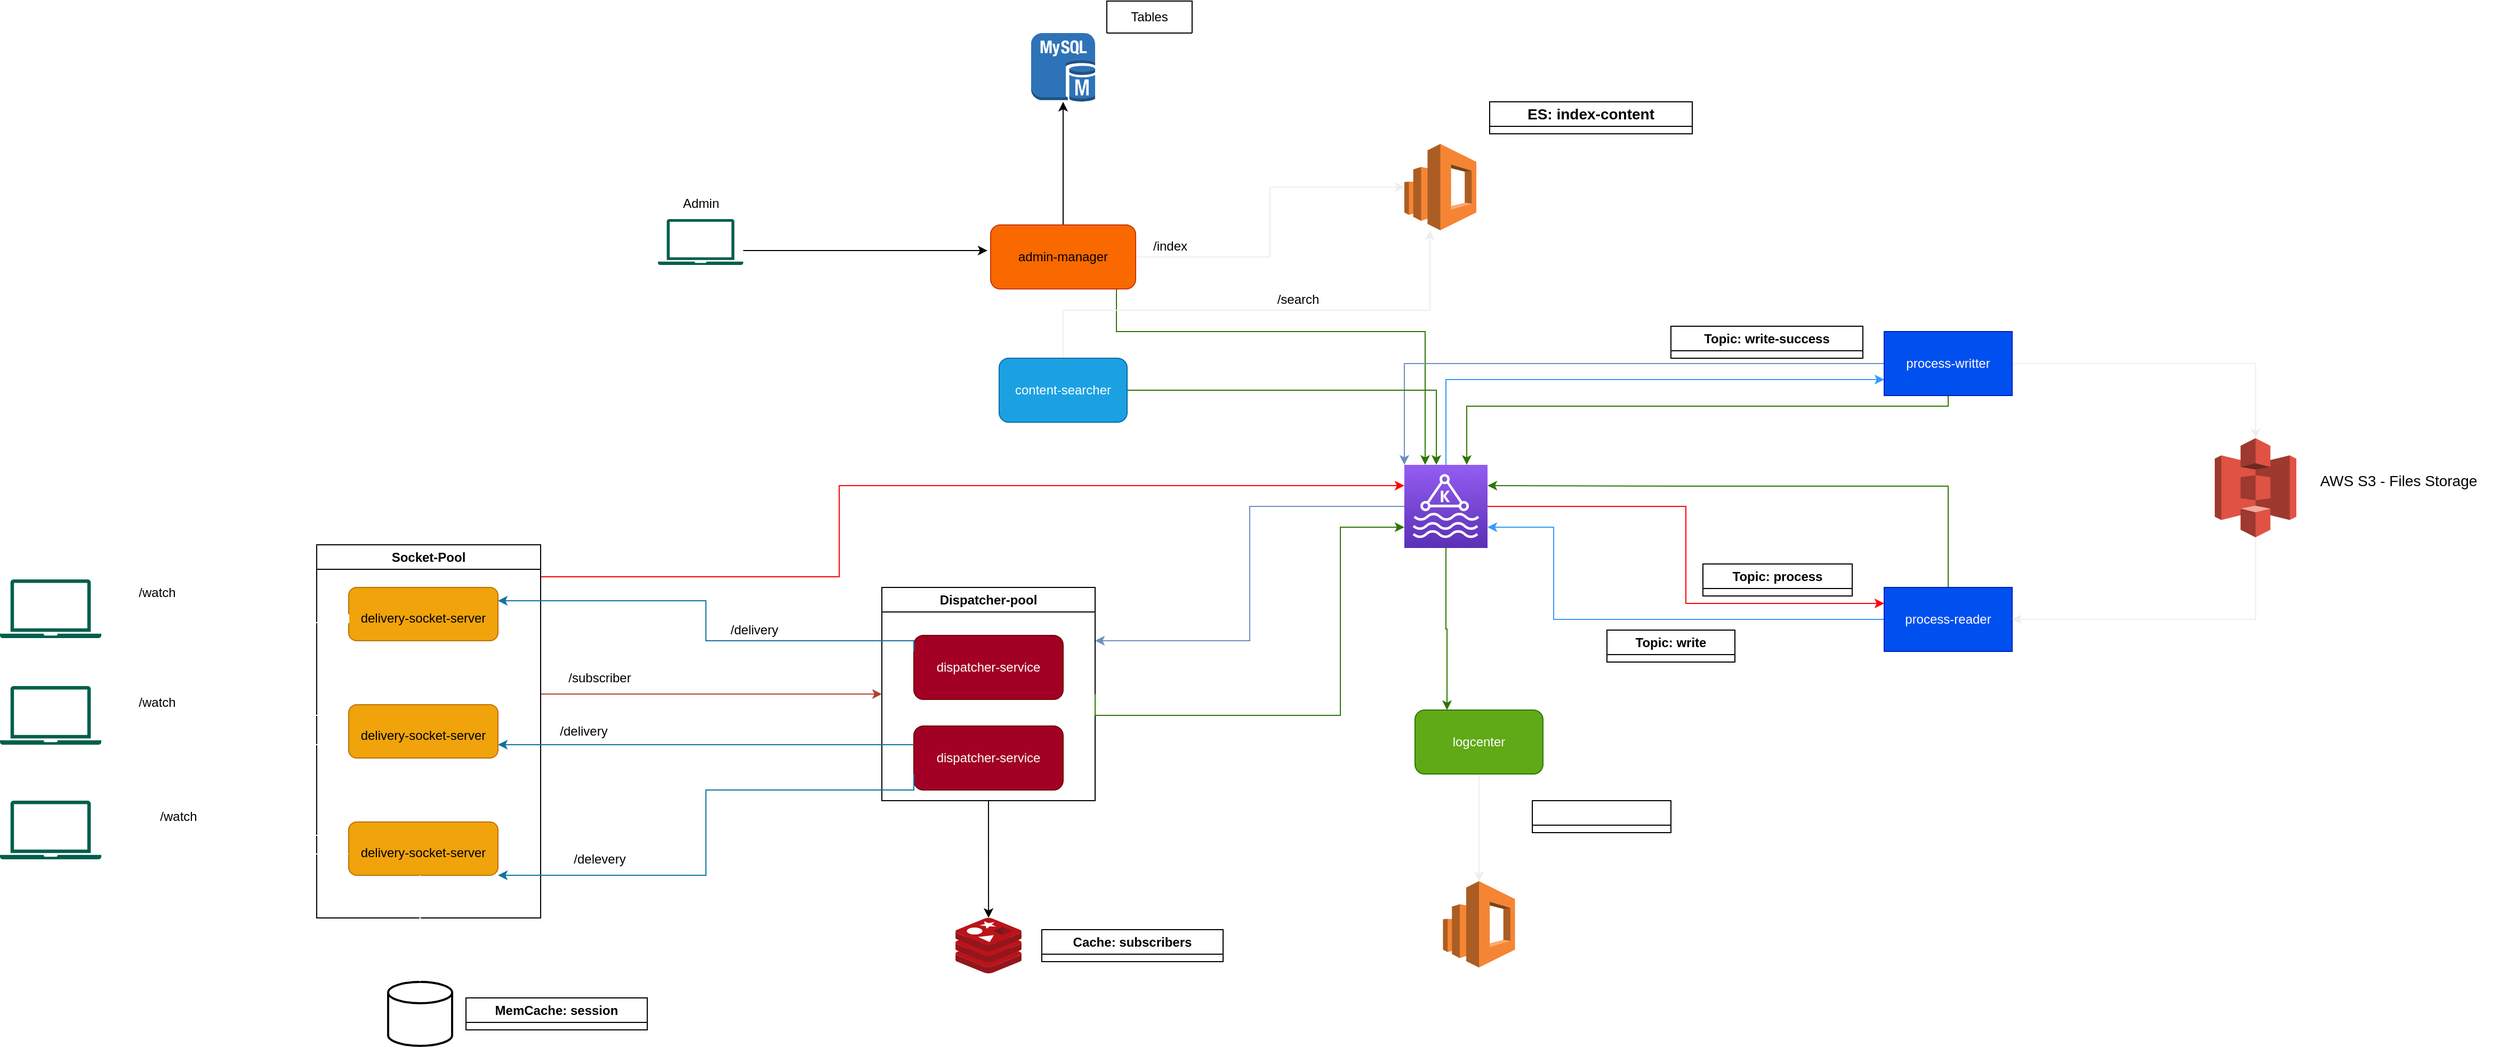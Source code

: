 <mxfile version="20.8.21" type="device"><diagram id="gIZuW7dr3Z7T1z9dhC2o" name="Page-1"><mxGraphModel dx="2261" dy="1891" grid="1" gridSize="10" guides="1" tooltips="1" connect="1" arrows="1" fold="1" page="1" pageScale="1" pageWidth="827" pageHeight="1169" math="0" shadow="0"><root><mxCell id="0"/><mxCell id="1" parent="0"/><mxCell id="NoYYpQr0NRRrDlHGomx--35" style="edgeStyle=orthogonalEdgeStyle;rounded=0;orthogonalLoop=1;jettySize=auto;html=1;entryX=0;entryY=0.25;entryDx=0;entryDy=0;strokeColor=#FF0000;" parent="1" source="NoYYpQr0NRRrDlHGomx--1" target="NoYYpQr0NRRrDlHGomx--3" edge="1"><mxGeometry relative="1" as="geometry"/></mxCell><mxCell id="NoYYpQr0NRRrDlHGomx--39" style="edgeStyle=orthogonalEdgeStyle;rounded=0;orthogonalLoop=1;jettySize=auto;html=1;entryX=0;entryY=0.75;entryDx=0;entryDy=0;strokeColor=#3399FF;" parent="1" source="NoYYpQr0NRRrDlHGomx--1" target="NoYYpQr0NRRrDlHGomx--9" edge="1"><mxGeometry relative="1" as="geometry"><Array as="points"><mxPoint x="549" y="215"/></Array></mxGeometry></mxCell><mxCell id="NoYYpQr0NRRrDlHGomx--82" style="edgeStyle=orthogonalEdgeStyle;rounded=0;orthogonalLoop=1;jettySize=auto;html=1;entryX=0.25;entryY=0;entryDx=0;entryDy=0;strokeColor=#2D7600;fontSize=12;fontColor=#000000;fillColor=#60a917;" parent="1" source="NoYYpQr0NRRrDlHGomx--1" target="NoYYpQr0NRRrDlHGomx--81" edge="1"><mxGeometry relative="1" as="geometry"/></mxCell><mxCell id="OT67JpO71_kpnPECl025-79" style="edgeStyle=orthogonalEdgeStyle;rounded=0;orthogonalLoop=1;jettySize=auto;html=1;entryX=1;entryY=0.25;entryDx=0;entryDy=0;strokeColor=#6C8EBF;fontSize=12;" edge="1" parent="1" source="NoYYpQr0NRRrDlHGomx--1" target="OT67JpO71_kpnPECl025-19"><mxGeometry relative="1" as="geometry"/></mxCell><mxCell id="NoYYpQr0NRRrDlHGomx--1" value="" style="sketch=0;points=[[0,0,0],[0.25,0,0],[0.5,0,0],[0.75,0,0],[1,0,0],[0,1,0],[0.25,1,0],[0.5,1,0],[0.75,1,0],[1,1,0],[0,0.25,0],[0,0.5,0],[0,0.75,0],[1,0.25,0],[1,0.5,0],[1,0.75,0]];outlineConnect=0;fontColor=#232F3E;gradientColor=#945DF2;gradientDirection=north;fillColor=#5A30B5;strokeColor=#ffffff;dashed=0;verticalLabelPosition=bottom;verticalAlign=top;align=center;html=1;fontSize=12;fontStyle=0;aspect=fixed;shape=mxgraph.aws4.resourceIcon;resIcon=mxgraph.aws4.managed_streaming_for_kafka;" parent="1" vertex="1"><mxGeometry x="510" y="295" width="78" height="78" as="geometry"/></mxCell><mxCell id="NoYYpQr0NRRrDlHGomx--30" value="" style="edgeStyle=orthogonalEdgeStyle;rounded=0;orthogonalLoop=1;jettySize=auto;html=1;" parent="1" source="NoYYpQr0NRRrDlHGomx--2" target="NoYYpQr0NRRrDlHGomx--12" edge="1"><mxGeometry relative="1" as="geometry"/></mxCell><mxCell id="NoYYpQr0NRRrDlHGomx--47" style="edgeStyle=orthogonalEdgeStyle;rounded=0;orthogonalLoop=1;jettySize=auto;html=1;entryX=0;entryY=0.5;entryDx=0;entryDy=0;entryPerimeter=0;strokeColor=#eeeeec;" parent="1" source="NoYYpQr0NRRrDlHGomx--2" target="NoYYpQr0NRRrDlHGomx--29" edge="1"><mxGeometry relative="1" as="geometry"/></mxCell><mxCell id="NoYYpQr0NRRrDlHGomx--92" style="edgeStyle=orthogonalEdgeStyle;rounded=0;orthogonalLoop=1;jettySize=auto;html=1;entryX=0.25;entryY=0;entryDx=0;entryDy=0;entryPerimeter=0;strokeColor=#2D7600;fontSize=12;fontColor=#FFFFFF;fillColor=#60a917;" parent="1" source="NoYYpQr0NRRrDlHGomx--2" target="NoYYpQr0NRRrDlHGomx--1" edge="1"><mxGeometry relative="1" as="geometry"><Array as="points"><mxPoint x="240" y="170"/><mxPoint x="530" y="170"/></Array></mxGeometry></mxCell><mxCell id="NoYYpQr0NRRrDlHGomx--2" value="admin-manager" style="rounded=1;whiteSpace=wrap;html=1;fillColor=#fa6800;strokeColor=#C73500;fontColor=#000000;" parent="1" vertex="1"><mxGeometry x="122" y="70" width="136" height="60" as="geometry"/></mxCell><mxCell id="NoYYpQr0NRRrDlHGomx--38" style="edgeStyle=orthogonalEdgeStyle;rounded=0;orthogonalLoop=1;jettySize=auto;html=1;entryX=1;entryY=0.75;entryDx=0;entryDy=0;entryPerimeter=0;strokeColor=#3399FF;" parent="1" source="NoYYpQr0NRRrDlHGomx--3" target="NoYYpQr0NRRrDlHGomx--1" edge="1"><mxGeometry relative="1" as="geometry"><Array as="points"><mxPoint x="650" y="440"/><mxPoint x="650" y="354"/></Array></mxGeometry></mxCell><mxCell id="NoYYpQr0NRRrDlHGomx--83" style="edgeStyle=orthogonalEdgeStyle;rounded=0;orthogonalLoop=1;jettySize=auto;html=1;entryX=1;entryY=0.25;entryDx=0;entryDy=0;entryPerimeter=0;strokeColor=#2D7600;fontSize=12;fontColor=#000000;fillColor=#60a917;" parent="1" source="NoYYpQr0NRRrDlHGomx--3" target="NoYYpQr0NRRrDlHGomx--1" edge="1"><mxGeometry relative="1" as="geometry"><Array as="points"><mxPoint x="1020" y="315"/><mxPoint x="774" y="315"/></Array></mxGeometry></mxCell><mxCell id="NoYYpQr0NRRrDlHGomx--3" value="process-reader" style="rounded=0;whiteSpace=wrap;html=1;fillColor=#0050ef;strokeColor=#001DBC;fontColor=#ffffff;" parent="1" vertex="1"><mxGeometry x="960" y="410" width="120" height="60" as="geometry"/></mxCell><mxCell id="NoYYpQr0NRRrDlHGomx--40" style="edgeStyle=orthogonalEdgeStyle;rounded=0;orthogonalLoop=1;jettySize=auto;html=1;entryX=0;entryY=0;entryDx=0;entryDy=0;entryPerimeter=0;strokeColor=#6C8EBF;fillColor=#dae8fc;gradientColor=#7ea6e0;" parent="1" source="NoYYpQr0NRRrDlHGomx--9" target="NoYYpQr0NRRrDlHGomx--1" edge="1"><mxGeometry relative="1" as="geometry"><Array as="points"><mxPoint x="510" y="200"/></Array></mxGeometry></mxCell><mxCell id="NoYYpQr0NRRrDlHGomx--67" style="edgeStyle=orthogonalEdgeStyle;rounded=0;orthogonalLoop=1;jettySize=auto;html=1;strokeColor=#eeeeec;fontSize=14;" parent="1" source="NoYYpQr0NRRrDlHGomx--9" target="NoYYpQr0NRRrDlHGomx--66" edge="1"><mxGeometry relative="1" as="geometry"/></mxCell><mxCell id="NoYYpQr0NRRrDlHGomx--84" style="edgeStyle=orthogonalEdgeStyle;rounded=0;orthogonalLoop=1;jettySize=auto;html=1;entryX=0.75;entryY=0;entryDx=0;entryDy=0;entryPerimeter=0;strokeColor=#2D7600;fontSize=12;fontColor=#000000;fillColor=#60a917;" parent="1" source="NoYYpQr0NRRrDlHGomx--9" target="NoYYpQr0NRRrDlHGomx--1" edge="1"><mxGeometry relative="1" as="geometry"><Array as="points"><mxPoint x="1020" y="240"/><mxPoint x="569" y="240"/></Array></mxGeometry></mxCell><mxCell id="NoYYpQr0NRRrDlHGomx--9" value="process-writter" style="rounded=0;whiteSpace=wrap;html=1;fillColor=#0050ef;strokeColor=#001DBC;fontColor=#ffffff;" parent="1" vertex="1"><mxGeometry x="960" y="170" width="120" height="60" as="geometry"/></mxCell><mxCell id="NoYYpQr0NRRrDlHGomx--52" style="edgeStyle=orthogonalEdgeStyle;rounded=0;orthogonalLoop=1;jettySize=auto;html=1;strokeColor=#eeeeec;" parent="1" source="NoYYpQr0NRRrDlHGomx--10" target="NoYYpQr0NRRrDlHGomx--29" edge="1"><mxGeometry relative="1" as="geometry"><Array as="points"><mxPoint x="190" y="150"/><mxPoint x="534" y="150"/></Array></mxGeometry></mxCell><mxCell id="NoYYpQr0NRRrDlHGomx--93" style="edgeStyle=orthogonalEdgeStyle;rounded=0;orthogonalLoop=1;jettySize=auto;html=1;strokeColor=#2D7600;fontSize=12;fontColor=#FFFFFF;fillColor=#60a917;" parent="1" source="NoYYpQr0NRRrDlHGomx--10" target="NoYYpQr0NRRrDlHGomx--1" edge="1"><mxGeometry relative="1" as="geometry"><Array as="points"><mxPoint x="540" y="225"/></Array></mxGeometry></mxCell><mxCell id="NoYYpQr0NRRrDlHGomx--10" value="content-searcher" style="rounded=1;whiteSpace=wrap;html=1;fillColor=#1ba1e2;fontColor=#ffffff;strokeColor=#006EAF;" parent="1" vertex="1"><mxGeometry x="130" y="195" width="120" height="60" as="geometry"/></mxCell><mxCell id="NoYYpQr0NRRrDlHGomx--12" value="" style="outlineConnect=0;dashed=0;verticalLabelPosition=bottom;verticalAlign=top;align=center;html=1;shape=mxgraph.aws3.mysql_db_instance;fillColor=#2E73B8;gradientColor=none;" parent="1" vertex="1"><mxGeometry x="160" y="-110" width="60" height="64.5" as="geometry"/></mxCell><mxCell id="NoYYpQr0NRRrDlHGomx--24" value="" style="sketch=0;aspect=fixed;html=1;points=[];align=center;image;fontSize=12;image=img/lib/mscae/Cache_Redis_Product.svg;" parent="1" vertex="1"><mxGeometry x="89.05" y="720" width="61.9" height="52" as="geometry"/></mxCell><mxCell id="NoYYpQr0NRRrDlHGomx--27" style="edgeStyle=orthogonalEdgeStyle;rounded=0;orthogonalLoop=1;jettySize=auto;html=1;entryX=-0.022;entryY=0.4;entryDx=0;entryDy=0;entryPerimeter=0;" parent="1" source="NoYYpQr0NRRrDlHGomx--26" target="NoYYpQr0NRRrDlHGomx--2" edge="1"><mxGeometry relative="1" as="geometry"><Array as="points"><mxPoint x="-30" y="94"/><mxPoint x="-30" y="94"/></Array></mxGeometry></mxCell><mxCell id="NoYYpQr0NRRrDlHGomx--26" value="" style="sketch=0;pointerEvents=1;shadow=0;dashed=0;html=1;strokeColor=none;fillColor=#005F4B;labelPosition=center;verticalLabelPosition=bottom;verticalAlign=top;align=center;outlineConnect=0;shape=mxgraph.veeam2.laptop;" parent="1" vertex="1"><mxGeometry x="-190" y="64.5" width="80" height="43" as="geometry"/></mxCell><mxCell id="NoYYpQr0NRRrDlHGomx--28" value="Admin" style="text;html=1;align=center;verticalAlign=middle;resizable=0;points=[];autosize=1;strokeColor=none;fillColor=none;" parent="1" vertex="1"><mxGeometry x="-180" y="34.5" width="60" height="30" as="geometry"/></mxCell><mxCell id="NoYYpQr0NRRrDlHGomx--29" value="" style="outlineConnect=0;dashed=0;verticalLabelPosition=bottom;verticalAlign=top;align=center;html=1;shape=mxgraph.aws3.elasticsearch_service;fillColor=#F58534;gradientColor=none;" parent="1" vertex="1"><mxGeometry x="510" y="-6" width="67.5" height="81" as="geometry"/></mxCell><mxCell id="NoYYpQr0NRRrDlHGomx--36" value="Topic: process" style="swimlane;whiteSpace=wrap;html=1;" parent="1" vertex="1" collapsed="1"><mxGeometry x="790" y="388" width="140" height="30" as="geometry"><mxRectangle x="1050" y="256" width="240" height="174" as="alternateBounds"/></mxGeometry></mxCell><mxCell id="NoYYpQr0NRRrDlHGomx--64" value="&lt;font style=&quot;font-size: 14px;&quot;&gt;{&lt;br&gt;&amp;nbsp;&amp;nbsp; &quot;user-session&quot;:&quot;{session}&quot;,&lt;br&gt;&amp;nbsp;&amp;nbsp; &quot;user-id&quot;:&quot;{id}&quot;,&lt;br&gt;&amp;nbsp;&amp;nbsp; &quot;connection&quot;:&quot;{connection-parms}&quot;&lt;br&gt;}&lt;/font&gt;" style="text;html=1;strokeColor=none;fillColor=none;spacing=5;spacingTop=-20;whiteSpace=wrap;overflow=hidden;rounded=0;fontSize=14;" parent="NoYYpQr0NRRrDlHGomx--36" vertex="1"><mxGeometry x="30" y="39" width="175" height="121" as="geometry"/></mxCell><mxCell id="NoYYpQr0NRRrDlHGomx--37" value="Topic: write" style="swimlane;whiteSpace=wrap;html=1;" parent="1" vertex="1" collapsed="1"><mxGeometry x="700" y="450" width="120" height="30" as="geometry"><mxRectangle x="700" y="450" width="240" height="230" as="alternateBounds"/></mxGeometry></mxCell><mxCell id="NoYYpQr0NRRrDlHGomx--62" value="{&lt;br&gt;&amp;nbsp;&amp;nbsp; &quot;session&quot;:&quot;{session}&quot;,&lt;br&gt;&amp;nbsp;&amp;nbsp; &quot;movie-id&quot;:&quot;{id}&quot;,&lt;br&gt;&amp;nbsp;&amp;nbsp; &quot;proccess-id&quot;:&quot;{uuid}&quot;,&lt;br&gt;&amp;nbsp;&amp;nbsp; &quot;pkg-id&quot;:&quot;movide-id+{part}&quot;,&lt;br&gt;&amp;nbsp;&amp;nbsp; &quot;pkg-data&quot;:&quot;{Base64ByteArray}&quot;&lt;br&gt;}" style="text;html=1;strokeColor=none;fillColor=none;spacing=5;spacingTop=-20;whiteSpace=wrap;overflow=hidden;rounded=0;fontSize=14;" parent="NoYYpQr0NRRrDlHGomx--37" vertex="1"><mxGeometry x="15.5" y="50" width="202" height="180" as="geometry"/></mxCell><mxCell id="NoYYpQr0NRRrDlHGomx--46" value="Topic: write-success" style="swimlane;whiteSpace=wrap;html=1;" parent="1" vertex="1" collapsed="1"><mxGeometry x="760" y="165" width="180" height="30" as="geometry"><mxRectangle x="620" y="155" width="350" height="230" as="alternateBounds"/></mxGeometry></mxCell><mxCell id="NoYYpQr0NRRrDlHGomx--65" value="{&lt;br&gt;&amp;nbsp;&amp;nbsp; &quot;session&quot;:&quot;{session}&quot;,&lt;br&gt;&amp;nbsp;&amp;nbsp; &quot;movie-id&quot;:&quot;{id}&quot;,&lt;br&gt;&amp;nbsp;&amp;nbsp; &quot;proccess-id&quot;:&quot;{uuid}&quot;,&lt;br&gt;&amp;nbsp;&amp;nbsp; &quot;pkg-id&quot;:&quot;{pkg-id}&quot;,&lt;br&gt;&amp;nbsp;&amp;nbsp; &quot;format&quot;:&quot;video|audio|legenda&quot;,&lt;br&gt;&amp;nbsp;&amp;nbsp; &quot;url&quot;,&lt;br&gt;&amp;nbsp;&amp;nbsp; &quot;{url}&quot;,&lt;br&gt;&amp;nbsp;&amp;nbsp; &quot;extension&quot;:&quot;mp4|mp3&quot;&lt;br&gt;}" style="text;html=1;strokeColor=none;fillColor=none;spacing=5;spacingTop=-20;whiteSpace=wrap;overflow=hidden;rounded=0;fontSize=14;" parent="NoYYpQr0NRRrDlHGomx--46" vertex="1"><mxGeometry x="20" y="55" width="290" height="165" as="geometry"/></mxCell><mxCell id="NoYYpQr0NRRrDlHGomx--48" value="/search" style="text;html=1;align=center;verticalAlign=middle;resizable=0;points=[];autosize=1;strokeColor=none;fillColor=none;" parent="1" vertex="1"><mxGeometry x="375" y="125" width="70" height="30" as="geometry"/></mxCell><mxCell id="NoYYpQr0NRRrDlHGomx--49" value="/index" style="text;html=1;align=center;verticalAlign=middle;resizable=0;points=[];autosize=1;strokeColor=none;fillColor=none;" parent="1" vertex="1"><mxGeometry x="260" y="75" width="60" height="30" as="geometry"/></mxCell><mxCell id="NoYYpQr0NRRrDlHGomx--68" style="edgeStyle=orthogonalEdgeStyle;rounded=0;orthogonalLoop=1;jettySize=auto;html=1;entryX=1;entryY=0.5;entryDx=0;entryDy=0;strokeColor=#eeeeec;fontSize=14;" parent="1" source="NoYYpQr0NRRrDlHGomx--66" target="NoYYpQr0NRRrDlHGomx--3" edge="1"><mxGeometry relative="1" as="geometry"><Array as="points"><mxPoint x="1308" y="440"/></Array></mxGeometry></mxCell><mxCell id="NoYYpQr0NRRrDlHGomx--66" value="" style="outlineConnect=0;dashed=0;verticalLabelPosition=bottom;verticalAlign=top;align=center;html=1;shape=mxgraph.aws3.s3;fillColor=#E05243;gradientColor=none;fontSize=14;" parent="1" vertex="1"><mxGeometry x="1270" y="270" width="76.5" height="93" as="geometry"/></mxCell><mxCell id="NoYYpQr0NRRrDlHGomx--69" value="AWS S3 - Files Storage" style="text;html=1;align=center;verticalAlign=middle;resizable=0;points=[];autosize=1;strokeColor=none;fillColor=none;fontSize=14;" parent="1" vertex="1"><mxGeometry x="1346.5" y="295" width="190" height="30" as="geometry"/></mxCell><mxCell id="NoYYpQr0NRRrDlHGomx--72" value="ES: index-content" style="swimlane;whiteSpace=wrap;html=1;fontSize=14;" parent="1" vertex="1" collapsed="1"><mxGeometry x="590" y="-45.5" width="190" height="30" as="geometry"><mxRectangle x="580" y="-70" width="250" height="210" as="alternateBounds"/></mxGeometry></mxCell><mxCell id="NoYYpQr0NRRrDlHGomx--73" value="&lt;font style=&quot;font-size: 12px;&quot;&gt;{&lt;br&gt;&amp;nbsp;&amp;nbsp; &quot;format&quot;:&quot;{format}&quot;,&lt;br&gt;&amp;nbsp;&amp;nbsp; &quot;content-name&quot;:&quot;{content-name}&quot;,&lt;br&gt;&amp;nbsp;&amp;nbsp; &quot;id&quot;:&quot;{id}&quot;,&lt;br&gt;&amp;nbsp;&amp;nbsp; &quot;category&quot;:&quot;drama|terror|adventure|etc&quot;,&lt;br&gt;&amp;nbsp;&amp;nbsp; &quot;director-name&quot;:&quot;{name}&quot;,&lt;br&gt;&amp;nbsp;&amp;nbsp; &quot;sinopse&quot;:&quot;{sinopse}&quot;,&lt;br&gt;&amp;nbsp;&amp;nbsp; &quot;created&quot;:&quot;{timestamp}&quot;,&lt;br&gt;&amp;nbsp;&amp;nbsp; &quot;update&quot;:&quot;{timestamp}&quot;&lt;br&gt;}&lt;/font&gt;" style="text;html=1;strokeColor=none;fillColor=none;spacing=5;spacingTop=-20;whiteSpace=wrap;overflow=hidden;rounded=0;fontSize=14;" parent="NoYYpQr0NRRrDlHGomx--72" vertex="1"><mxGeometry x="10" y="25" width="230" height="175" as="geometry"/></mxCell><mxCell id="NoYYpQr0NRRrDlHGomx--75" value="Tables" style="swimlane;fontStyle=0;childLayout=stackLayout;horizontal=1;startSize=30;horizontalStack=0;resizeParent=1;resizeParentMax=0;resizeLast=0;collapsible=1;marginBottom=0;whiteSpace=wrap;html=1;fontSize=12;" parent="1" vertex="1" collapsed="1"><mxGeometry x="230.95" y="-140" width="80" height="30" as="geometry"><mxRectangle x="240" y="-165.5" width="160" height="120" as="alternateBounds"/></mxGeometry></mxCell><mxCell id="NoYYpQr0NRRrDlHGomx--76" value="movie" style="text;strokeColor=none;fillColor=none;align=left;verticalAlign=middle;spacingLeft=4;spacingRight=4;overflow=hidden;points=[[0,0.5],[1,0.5]];portConstraint=eastwest;rotatable=0;whiteSpace=wrap;html=1;fontSize=12;" parent="NoYYpQr0NRRrDlHGomx--75" vertex="1"><mxGeometry y="30" width="160" height="30" as="geometry"/></mxCell><mxCell id="NoYYpQr0NRRrDlHGomx--77" value="categorie" style="text;strokeColor=none;fillColor=none;align=left;verticalAlign=middle;spacingLeft=4;spacingRight=4;overflow=hidden;points=[[0,0.5],[1,0.5]];portConstraint=eastwest;rotatable=0;whiteSpace=wrap;html=1;fontSize=12;" parent="NoYYpQr0NRRrDlHGomx--75" vertex="1"><mxGeometry y="60" width="160" height="30" as="geometry"/></mxCell><mxCell id="NoYYpQr0NRRrDlHGomx--78" value="director" style="text;strokeColor=none;fillColor=none;align=left;verticalAlign=middle;spacingLeft=4;spacingRight=4;overflow=hidden;points=[[0,0.5],[1,0.5]];portConstraint=eastwest;rotatable=0;whiteSpace=wrap;html=1;fontSize=12;" parent="NoYYpQr0NRRrDlHGomx--75" vertex="1"><mxGeometry y="90" width="160" height="30" as="geometry"/></mxCell><mxCell id="NoYYpQr0NRRrDlHGomx--87" style="edgeStyle=orthogonalEdgeStyle;rounded=0;orthogonalLoop=1;jettySize=auto;html=1;strokeColor=#eeeeec;fontSize=12;fontColor=#FFFFFF;" parent="1" source="NoYYpQr0NRRrDlHGomx--81" target="NoYYpQr0NRRrDlHGomx--86" edge="1"><mxGeometry relative="1" as="geometry"/></mxCell><mxCell id="NoYYpQr0NRRrDlHGomx--81" value="&lt;font color=&quot;#FFFFFF&quot;&gt;logcenter&lt;/font&gt;" style="rounded=1;whiteSpace=wrap;html=1;fontSize=12;fillColor=#60a917;strokeColor=#2D7600;fontColor=#ffffff;" parent="1" vertex="1"><mxGeometry x="520" y="525" width="120" height="60" as="geometry"/></mxCell><mxCell id="NoYYpQr0NRRrDlHGomx--85" value="&lt;font color=&quot;#FFFFFF&quot;&gt;ES: index-log&lt;/font&gt;" style="swimlane;whiteSpace=wrap;html=1;fontSize=12;fontColor=#000000;" parent="1" vertex="1" collapsed="1"><mxGeometry x="630" y="610" width="130" height="30" as="geometry"><mxRectangle x="610" y="540" width="230" height="200" as="alternateBounds"/></mxGeometry></mxCell><mxCell id="NoYYpQr0NRRrDlHGomx--88" value="&lt;div&gt;&lt;br&gt;&lt;/div&gt;&lt;div&gt;{&lt;/div&gt;&amp;nbsp;&amp;nbsp; &quot;uuid&quot;:&quot;{uuid}&quot;,&lt;br&gt;&amp;nbsp;&amp;nbsp; &quot;session-id&quot;:&quot;{session-id}&quot;,&lt;br&gt;&amp;nbsp;&amp;nbsp; &quot;project&quot;:&quot;{project-name}&quot;,&lt;br&gt;&amp;nbsp;&amp;nbsp; &quot;level&quot;:&quot;info|error|warn&quot;,&lt;br&gt;&amp;nbsp;&amp;nbsp; &quot;messgae&quot;:{&lt;br&gt;&amp;nbsp;&amp;nbsp;&amp;nbsp;&amp;nbsp; &amp;nbsp;&lt;br&gt;&amp;nbsp;&amp;nbsp; }&lt;br&gt;}" style="text;html=1;strokeColor=none;fillColor=none;spacing=5;spacingTop=-20;whiteSpace=wrap;overflow=hidden;rounded=0;fontSize=12;fontColor=#FFFFFF;" parent="NoYYpQr0NRRrDlHGomx--85" vertex="1"><mxGeometry x="20" y="30" width="187" height="160" as="geometry"/></mxCell><mxCell id="NoYYpQr0NRRrDlHGomx--86" value="" style="outlineConnect=0;dashed=0;verticalLabelPosition=bottom;verticalAlign=top;align=center;html=1;shape=mxgraph.aws3.elasticsearch_service;fillColor=#F58534;gradientColor=none;" parent="1" vertex="1"><mxGeometry x="546.25" y="685.5" width="67.5" height="81" as="geometry"/></mxCell><mxCell id="OT67JpO71_kpnPECl025-45" style="edgeStyle=orthogonalEdgeStyle;rounded=0;orthogonalLoop=1;jettySize=auto;html=1;entryX=0;entryY=0.25;entryDx=0;entryDy=0;strokeColor=#FFFFFF;fontSize=12;" edge="1" parent="1" source="NoYYpQr0NRRrDlHGomx--89" target="OT67JpO71_kpnPECl025-2"><mxGeometry relative="1" as="geometry"><Array as="points"><mxPoint x="-596" y="423"/></Array></mxGeometry></mxCell><mxCell id="NoYYpQr0NRRrDlHGomx--89" value="" style="sketch=0;pointerEvents=1;shadow=0;dashed=0;html=1;strokeColor=none;fillColor=#005F4B;labelPosition=center;verticalLabelPosition=bottom;verticalAlign=top;align=center;outlineConnect=0;shape=mxgraph.veeam2.laptop;" parent="1" vertex="1"><mxGeometry x="-807" y="402.5" width="95" height="55" as="geometry"/></mxCell><mxCell id="OT67JpO71_kpnPECl025-6" value="Cache: subscribers" style="swimlane;whiteSpace=wrap;html=1;fontSize=12;" vertex="1" collapsed="1" parent="1"><mxGeometry x="170" y="731" width="170" height="30" as="geometry"><mxRectangle x="170" y="731" width="200" height="129" as="alternateBounds"/></mxGeometry></mxCell><mxCell id="OT67JpO71_kpnPECl025-77" value="&lt;div&gt;{&lt;/div&gt;&lt;div&gt;&amp;nbsp; &quot;session-{session}&quot;:&quot;host:{socket-host}&quot;&lt;br&gt;&lt;/div&gt;&lt;div&gt;&lt;br&gt;&lt;/div&gt;&lt;div&gt;}&lt;/div&gt;" style="text;html=1;strokeColor=none;fillColor=none;spacing=5;spacingTop=-20;whiteSpace=wrap;overflow=hidden;rounded=0;fontSize=12;" vertex="1" parent="OT67JpO71_kpnPECl025-6"><mxGeometry x="5.95" y="49" width="190" height="81" as="geometry"/></mxCell><mxCell id="OT67JpO71_kpnPECl025-21" style="edgeStyle=orthogonalEdgeStyle;rounded=0;orthogonalLoop=1;jettySize=auto;html=1;fontSize=12;" edge="1" parent="1" source="OT67JpO71_kpnPECl025-19" target="NoYYpQr0NRRrDlHGomx--24"><mxGeometry relative="1" as="geometry"/></mxCell><mxCell id="OT67JpO71_kpnPECl025-19" value="Dispatcher-pool" style="swimlane;whiteSpace=wrap;html=1;fontSize=12;" vertex="1" parent="1"><mxGeometry x="20" y="410" width="200" height="200" as="geometry"/></mxCell><mxCell id="NoYYpQr0NRRrDlHGomx--11" value="dispatcher-service" style="rounded=1;whiteSpace=wrap;html=1;fillColor=#a20025;fontColor=#ffffff;strokeColor=#6F0000;" parent="OT67JpO71_kpnPECl025-19" vertex="1"><mxGeometry x="30" y="45" width="140" height="60" as="geometry"/></mxCell><mxCell id="OT67JpO71_kpnPECl025-17" value="dispatcher-service" style="rounded=1;whiteSpace=wrap;html=1;fillColor=#a20025;fontColor=#ffffff;strokeColor=#6F0000;" vertex="1" parent="OT67JpO71_kpnPECl025-19"><mxGeometry x="30" y="130" width="140" height="60" as="geometry"/></mxCell><mxCell id="OT67JpO71_kpnPECl025-22" style="edgeStyle=orthogonalEdgeStyle;rounded=0;orthogonalLoop=1;jettySize=auto;html=1;entryX=0;entryY=0.75;entryDx=0;entryDy=0;strokeColor=#2D7600;fontSize=12;fontColor=#000000;fillColor=#60a917;exitX=1;exitY=0.5;exitDx=0;exitDy=0;entryPerimeter=0;" edge="1" parent="1" source="OT67JpO71_kpnPECl025-19" target="NoYYpQr0NRRrDlHGomx--1"><mxGeometry relative="1" as="geometry"><mxPoint x="540" y="400" as="sourcePoint"/><mxPoint x="560" y="535" as="targetPoint"/><Array as="points"><mxPoint x="220" y="530"/><mxPoint x="450" y="530"/><mxPoint x="450" y="354"/></Array></mxGeometry></mxCell><mxCell id="OT67JpO71_kpnPECl025-35" style="edgeStyle=orthogonalEdgeStyle;rounded=0;orthogonalLoop=1;jettySize=auto;html=1;exitX=1;exitY=0.25;exitDx=0;exitDy=0;entryX=0;entryY=0.25;entryDx=0;entryDy=0;entryPerimeter=0;fontSize=12;strokeColor=#FF0000;" edge="1" parent="1" source="OT67JpO71_kpnPECl025-29" target="NoYYpQr0NRRrDlHGomx--1"><mxGeometry relative="1" as="geometry"><Array as="points"><mxPoint x="-300" y="400"/><mxPoint x="-20" y="400"/><mxPoint x="-20" y="315"/></Array></mxGeometry></mxCell><mxCell id="OT67JpO71_kpnPECl025-71" style="edgeStyle=orthogonalEdgeStyle;rounded=0;orthogonalLoop=1;jettySize=auto;html=1;exitX=1;exitY=0.25;exitDx=0;exitDy=0;entryX=0;entryY=0.5;entryDx=0;entryDy=0;strokeColor=#ae4132;fontSize=12;fillColor=#fad9d5;" edge="1" parent="1" source="OT67JpO71_kpnPECl025-29" target="OT67JpO71_kpnPECl025-19"><mxGeometry relative="1" as="geometry"><Array as="points"><mxPoint x="-300" y="510"/></Array></mxGeometry></mxCell><mxCell id="OT67JpO71_kpnPECl025-29" value="Socket-Pool" style="swimlane;whiteSpace=wrap;html=1;fontSize=12;" vertex="1" parent="1"><mxGeometry x="-510" y="370" width="210" height="350" as="geometry"/></mxCell><mxCell id="OT67JpO71_kpnPECl025-2" value="&lt;font style=&quot;font-size: 12px;&quot;&gt;delivery-socket-server&lt;/font&gt;" style="rounded=1;whiteSpace=wrap;html=1;fontSize=24;fillColor=#f0a30a;fontColor=#000000;strokeColor=#BD7000;" vertex="1" parent="OT67JpO71_kpnPECl025-29"><mxGeometry x="30" y="40" width="140" height="50" as="geometry"/></mxCell><mxCell id="OT67JpO71_kpnPECl025-53" value="&lt;font style=&quot;font-size: 12px;&quot;&gt;delivery-socket-server&lt;/font&gt;" style="rounded=1;whiteSpace=wrap;html=1;fontSize=24;fillColor=#f0a30a;fontColor=#000000;strokeColor=#BD7000;" vertex="1" parent="OT67JpO71_kpnPECl025-29"><mxGeometry x="30" y="260" width="140" height="50" as="geometry"/></mxCell><mxCell id="OT67JpO71_kpnPECl025-74" style="edgeStyle=orthogonalEdgeStyle;rounded=0;orthogonalLoop=1;jettySize=auto;html=1;exitX=0;exitY=0.75;exitDx=0;exitDy=0;strokeColor=#FFFFFF;fontSize=12;" edge="1" parent="OT67JpO71_kpnPECl025-29" source="OT67JpO71_kpnPECl025-54"><mxGeometry relative="1" as="geometry"><mxPoint x="-200" y="188" as="targetPoint"/></mxGeometry></mxCell><mxCell id="OT67JpO71_kpnPECl025-54" value="&lt;font style=&quot;font-size: 12px;&quot;&gt;delivery-socket-server&lt;/font&gt;" style="rounded=1;whiteSpace=wrap;html=1;fontSize=24;fillColor=#f0a30a;fontColor=#000000;strokeColor=#BD7000;" vertex="1" parent="OT67JpO71_kpnPECl025-29"><mxGeometry x="30" y="150" width="140" height="50" as="geometry"/></mxCell><mxCell id="OT67JpO71_kpnPECl025-65" style="edgeStyle=orthogonalEdgeStyle;rounded=0;orthogonalLoop=1;jettySize=auto;html=1;strokeColor=#FFFFFF;fontSize=12;" edge="1" parent="1" source="OT67JpO71_kpnPECl025-40" target="OT67JpO71_kpnPECl025-54"><mxGeometry relative="1" as="geometry"><Array as="points"><mxPoint x="-600" y="530"/><mxPoint x="-600" y="530"/></Array></mxGeometry></mxCell><mxCell id="OT67JpO71_kpnPECl025-40" value="" style="sketch=0;pointerEvents=1;shadow=0;dashed=0;html=1;strokeColor=none;fillColor=#005F4B;labelPosition=center;verticalLabelPosition=bottom;verticalAlign=top;align=center;outlineConnect=0;shape=mxgraph.veeam2.laptop;" vertex="1" parent="1"><mxGeometry x="-807" y="502.5" width="95" height="55" as="geometry"/></mxCell><mxCell id="OT67JpO71_kpnPECl025-67" style="edgeStyle=orthogonalEdgeStyle;rounded=0;orthogonalLoop=1;jettySize=auto;html=1;entryX=0;entryY=0.25;entryDx=0;entryDy=0;strokeColor=#FFFFFF;fontSize=12;" edge="1" parent="1" source="OT67JpO71_kpnPECl025-41" target="OT67JpO71_kpnPECl025-53"><mxGeometry relative="1" as="geometry"><Array as="points"><mxPoint x="-596" y="643"/></Array></mxGeometry></mxCell><mxCell id="OT67JpO71_kpnPECl025-41" value="" style="sketch=0;pointerEvents=1;shadow=0;dashed=0;html=1;strokeColor=none;fillColor=#005F4B;labelPosition=center;verticalLabelPosition=bottom;verticalAlign=top;align=center;outlineConnect=0;shape=mxgraph.veeam2.laptop;" vertex="1" parent="1"><mxGeometry x="-807" y="610" width="95" height="55" as="geometry"/></mxCell><mxCell id="OT67JpO71_kpnPECl025-48" value="/watch" style="text;html=1;align=center;verticalAlign=middle;resizable=0;points=[];autosize=1;strokeColor=none;fillColor=none;fontSize=12;" vertex="1" parent="1"><mxGeometry x="-690" y="400" width="60" height="30" as="geometry"/></mxCell><mxCell id="OT67JpO71_kpnPECl025-58" style="edgeStyle=orthogonalEdgeStyle;rounded=0;orthogonalLoop=1;jettySize=auto;html=1;exitX=0;exitY=0.25;exitDx=0;exitDy=0;entryX=1;entryY=0.25;entryDx=0;entryDy=0;strokeColor=#10739e;fontSize=12;fillColor=#b1ddf0;" edge="1" parent="1" source="NoYYpQr0NRRrDlHGomx--11" target="OT67JpO71_kpnPECl025-2"><mxGeometry relative="1" as="geometry"><Array as="points"><mxPoint x="50" y="460"/><mxPoint x="-145" y="460"/><mxPoint x="-145" y="423"/></Array></mxGeometry></mxCell><mxCell id="OT67JpO71_kpnPECl025-60" style="edgeStyle=orthogonalEdgeStyle;rounded=0;orthogonalLoop=1;jettySize=auto;html=1;exitX=0;exitY=0.75;exitDx=0;exitDy=0;strokeColor=#10739E;fontSize=12;fillColor=#b1ddf0;entryX=1;entryY=1;entryDx=0;entryDy=0;" edge="1" parent="1" source="OT67JpO71_kpnPECl025-17" target="OT67JpO71_kpnPECl025-53"><mxGeometry relative="1" as="geometry"><mxPoint x="-240" y="680" as="targetPoint"/><Array as="points"><mxPoint x="50" y="600"/><mxPoint x="-145" y="600"/><mxPoint x="-145" y="680"/></Array></mxGeometry></mxCell><mxCell id="OT67JpO71_kpnPECl025-62" value="/delevery" style="text;html=1;align=center;verticalAlign=middle;resizable=0;points=[];autosize=1;strokeColor=none;fillColor=none;fontSize=12;" vertex="1" parent="1"><mxGeometry x="-285" y="650" width="80" height="30" as="geometry"/></mxCell><mxCell id="OT67JpO71_kpnPECl025-63" value="/delivery" style="text;html=1;align=center;verticalAlign=middle;resizable=0;points=[];autosize=1;strokeColor=none;fillColor=none;fontSize=12;" vertex="1" parent="1"><mxGeometry x="-300" y="530" width="80" height="30" as="geometry"/></mxCell><mxCell id="OT67JpO71_kpnPECl025-64" value="/delivery" style="text;html=1;align=center;verticalAlign=middle;resizable=0;points=[];autosize=1;strokeColor=none;fillColor=none;fontSize=12;" vertex="1" parent="1"><mxGeometry x="-140" y="435" width="80" height="30" as="geometry"/></mxCell><mxCell id="OT67JpO71_kpnPECl025-66" value="/watch" style="text;html=1;align=center;verticalAlign=middle;resizable=0;points=[];autosize=1;strokeColor=none;fillColor=none;fontSize=12;" vertex="1" parent="1"><mxGeometry x="-690" y="502.5" width="60" height="30" as="geometry"/></mxCell><mxCell id="OT67JpO71_kpnPECl025-68" value="/watch" style="text;html=1;align=center;verticalAlign=middle;resizable=0;points=[];autosize=1;strokeColor=none;fillColor=none;fontSize=12;" vertex="1" parent="1"><mxGeometry x="-670" y="610" width="60" height="30" as="geometry"/></mxCell><mxCell id="OT67JpO71_kpnPECl025-70" value="/subscriber" style="text;html=1;align=center;verticalAlign=middle;resizable=0;points=[];autosize=1;strokeColor=none;fillColor=none;fontSize=12;" vertex="1" parent="1"><mxGeometry x="-290" y="480" width="90" height="30" as="geometry"/></mxCell><mxCell id="OT67JpO71_kpnPECl025-72" style="edgeStyle=orthogonalEdgeStyle;rounded=0;orthogonalLoop=1;jettySize=auto;html=1;exitX=0;exitY=0.5;exitDx=0;exitDy=0;strokeColor=#FFFFFF;fontSize=12;" edge="1" parent="1" source="OT67JpO71_kpnPECl025-2" target="NoYYpQr0NRRrDlHGomx--89"><mxGeometry relative="1" as="geometry"><Array as="points"><mxPoint x="-480" y="443"/></Array></mxGeometry></mxCell><mxCell id="OT67JpO71_kpnPECl025-76" style="edgeStyle=orthogonalEdgeStyle;rounded=0;orthogonalLoop=1;jettySize=auto;html=1;strokeColor=#FFFFFF;fontSize=12;" edge="1" parent="1" source="OT67JpO71_kpnPECl025-53" target="OT67JpO71_kpnPECl025-41"><mxGeometry relative="1" as="geometry"><Array as="points"><mxPoint x="-540" y="660"/><mxPoint x="-540" y="660"/></Array></mxGeometry></mxCell><mxCell id="OT67JpO71_kpnPECl025-81" value="MemCache: session" style="swimlane;whiteSpace=wrap;html=1;fontSize=12;" vertex="1" collapsed="1" parent="1"><mxGeometry x="-370" y="795" width="170" height="30" as="geometry"><mxRectangle x="-345" y="795" width="200" height="129" as="alternateBounds"/></mxGeometry></mxCell><mxCell id="OT67JpO71_kpnPECl025-82" value="{&lt;br&gt;&amp;nbsp;&amp;nbsp; &quot;user-session&quot;:&quot;{session}&quot;,&lt;br&gt;&amp;nbsp;&amp;nbsp; &quot;user-id&quot;:&quot;{id}&quot;,&lt;br&gt;&amp;nbsp;&amp;nbsp; &quot;connection&quot;:{&lt;br&gt;&amp;nbsp;&amp;nbsp;&amp;nbsp;&amp;nbsp;&amp;nbsp; &quot;connection-parms&quot;&lt;br&gt;&amp;nbsp;&amp;nbsp; }&lt;br&gt;}" style="text;html=1;strokeColor=none;fillColor=none;spacing=5;spacingTop=-20;whiteSpace=wrap;overflow=hidden;rounded=0;fontSize=12;" vertex="1" parent="OT67JpO71_kpnPECl025-81"><mxGeometry x="5" y="35" width="190" height="81" as="geometry"/></mxCell><mxCell id="OT67JpO71_kpnPECl025-85" value="" style="strokeWidth=2;html=1;shape=mxgraph.flowchart.database;whiteSpace=wrap;fontSize=12;" vertex="1" parent="1"><mxGeometry x="-443" y="780" width="60" height="60" as="geometry"/></mxCell><mxCell id="OT67JpO71_kpnPECl025-86" style="edgeStyle=orthogonalEdgeStyle;rounded=0;orthogonalLoop=1;jettySize=auto;html=1;entryX=0.5;entryY=0;entryDx=0;entryDy=0;entryPerimeter=0;strokeColor=#FFFFFF;fontSize=12;" edge="1" parent="1" source="OT67JpO71_kpnPECl025-53" target="OT67JpO71_kpnPECl025-85"><mxGeometry relative="1" as="geometry"><Array as="points"><mxPoint x="-413" y="710"/><mxPoint x="-413" y="710"/></Array></mxGeometry></mxCell><mxCell id="OT67JpO71_kpnPECl025-87" style="edgeStyle=orthogonalEdgeStyle;rounded=0;orthogonalLoop=1;jettySize=auto;html=1;entryX=1;entryY=0.75;entryDx=0;entryDy=0;strokeColor=#10739E;fontSize=12;" edge="1" parent="1" source="OT67JpO71_kpnPECl025-17" target="OT67JpO71_kpnPECl025-54"><mxGeometry relative="1" as="geometry"><Array as="points"><mxPoint x="-145" y="558"/></Array></mxGeometry></mxCell></root></mxGraphModel></diagram></mxfile>